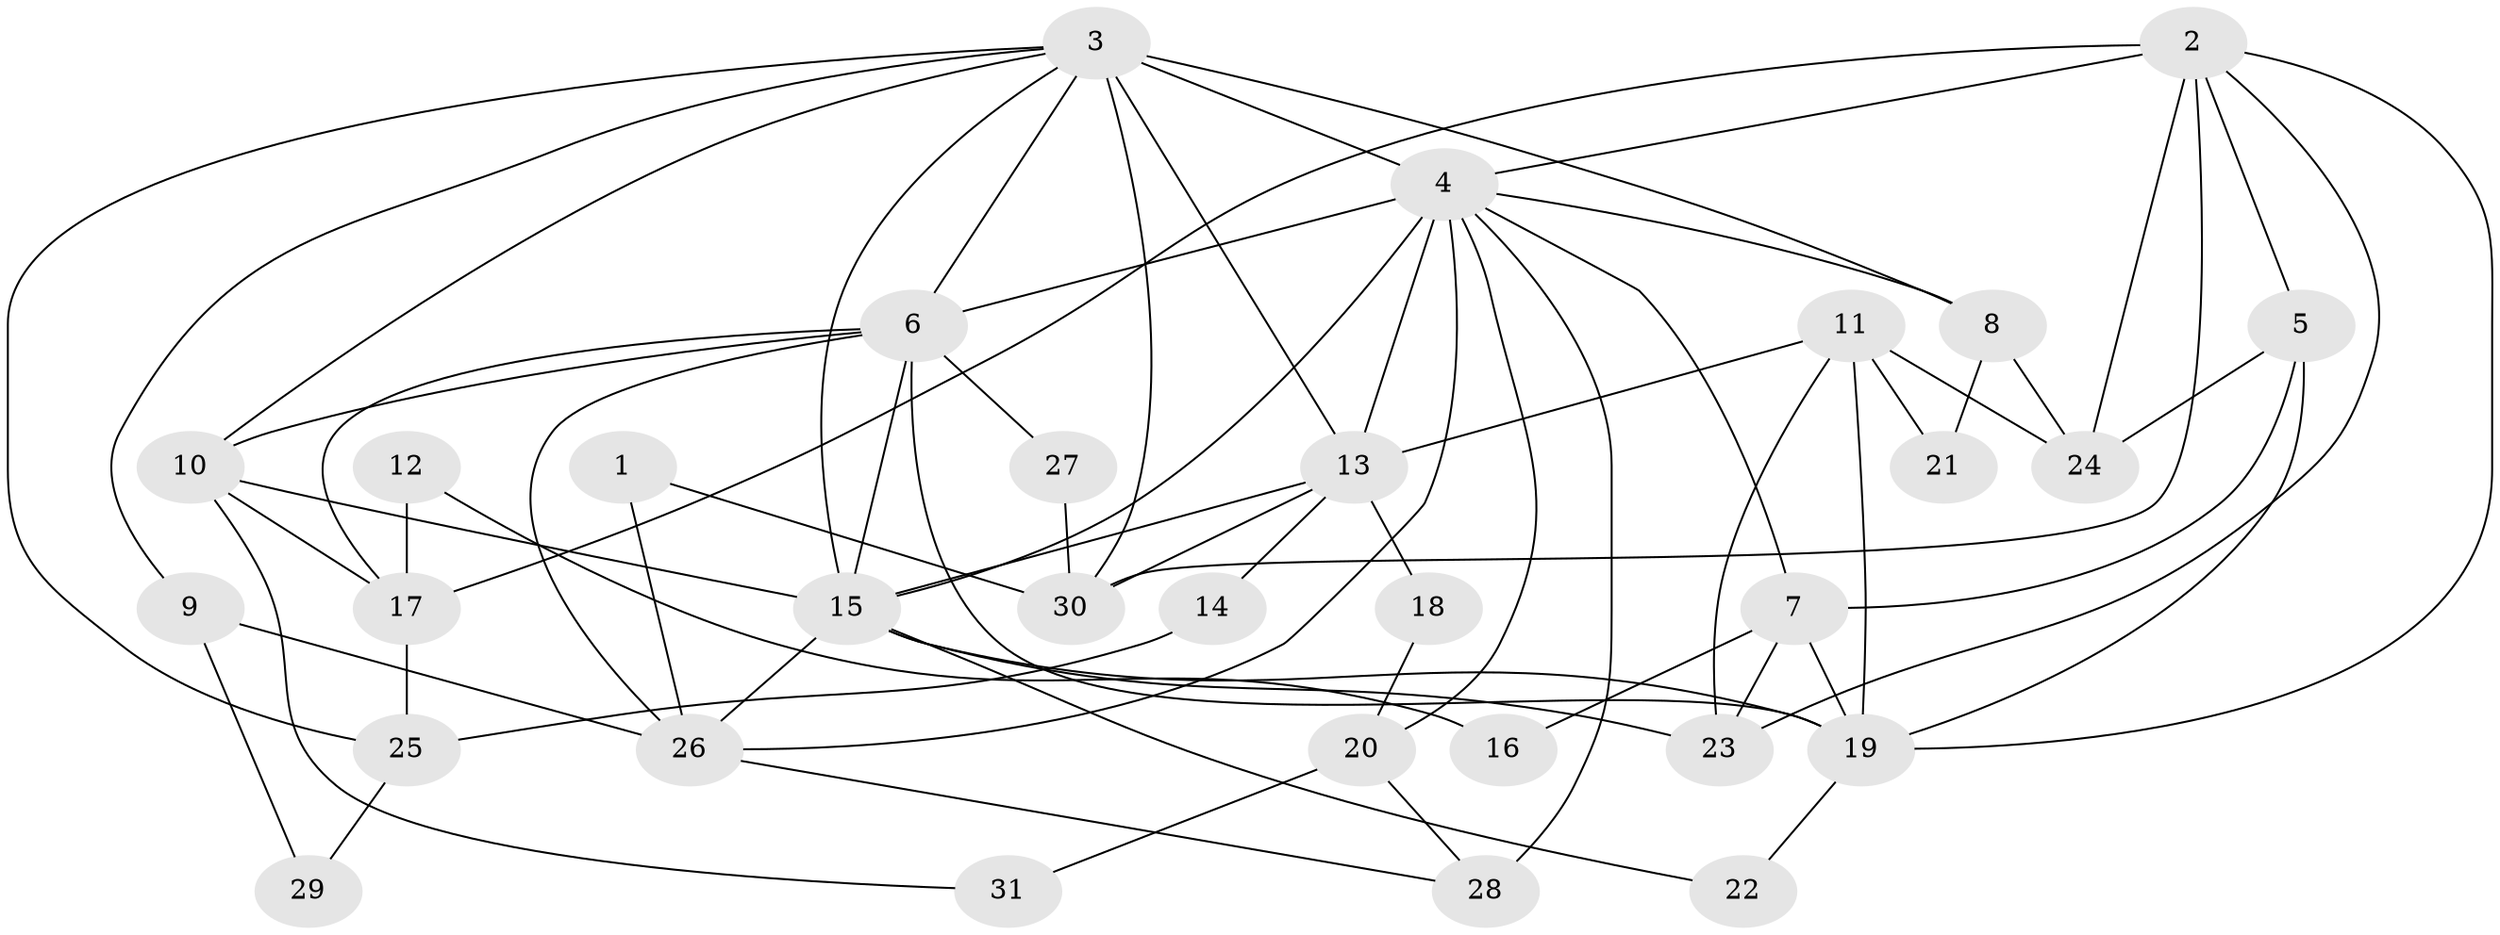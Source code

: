 // original degree distribution, {2: 0.16129032258064516, 6: 0.04838709677419355, 3: 0.14516129032258066, 4: 0.3709677419354839, 5: 0.22580645161290322, 7: 0.04838709677419355}
// Generated by graph-tools (version 1.1) at 2025/36/03/09/25 02:36:22]
// undirected, 31 vertices, 69 edges
graph export_dot {
graph [start="1"]
  node [color=gray90,style=filled];
  1;
  2;
  3;
  4;
  5;
  6;
  7;
  8;
  9;
  10;
  11;
  12;
  13;
  14;
  15;
  16;
  17;
  18;
  19;
  20;
  21;
  22;
  23;
  24;
  25;
  26;
  27;
  28;
  29;
  30;
  31;
  1 -- 26 [weight=1.0];
  1 -- 30 [weight=1.0];
  2 -- 4 [weight=1.0];
  2 -- 5 [weight=1.0];
  2 -- 17 [weight=1.0];
  2 -- 19 [weight=1.0];
  2 -- 23 [weight=1.0];
  2 -- 24 [weight=1.0];
  2 -- 30 [weight=1.0];
  3 -- 4 [weight=2.0];
  3 -- 6 [weight=1.0];
  3 -- 8 [weight=1.0];
  3 -- 9 [weight=1.0];
  3 -- 10 [weight=1.0];
  3 -- 13 [weight=2.0];
  3 -- 15 [weight=1.0];
  3 -- 25 [weight=1.0];
  3 -- 30 [weight=1.0];
  4 -- 6 [weight=2.0];
  4 -- 7 [weight=1.0];
  4 -- 8 [weight=1.0];
  4 -- 13 [weight=1.0];
  4 -- 15 [weight=2.0];
  4 -- 20 [weight=1.0];
  4 -- 26 [weight=1.0];
  4 -- 28 [weight=2.0];
  5 -- 7 [weight=1.0];
  5 -- 19 [weight=1.0];
  5 -- 24 [weight=1.0];
  6 -- 10 [weight=1.0];
  6 -- 15 [weight=2.0];
  6 -- 17 [weight=1.0];
  6 -- 19 [weight=1.0];
  6 -- 26 [weight=1.0];
  6 -- 27 [weight=2.0];
  7 -- 16 [weight=1.0];
  7 -- 19 [weight=2.0];
  7 -- 23 [weight=2.0];
  8 -- 21 [weight=1.0];
  8 -- 24 [weight=1.0];
  9 -- 26 [weight=2.0];
  9 -- 29 [weight=1.0];
  10 -- 15 [weight=2.0];
  10 -- 17 [weight=1.0];
  10 -- 31 [weight=1.0];
  11 -- 13 [weight=1.0];
  11 -- 19 [weight=1.0];
  11 -- 21 [weight=1.0];
  11 -- 23 [weight=1.0];
  11 -- 24 [weight=1.0];
  12 -- 16 [weight=1.0];
  12 -- 17 [weight=2.0];
  13 -- 14 [weight=2.0];
  13 -- 15 [weight=1.0];
  13 -- 18 [weight=1.0];
  13 -- 30 [weight=1.0];
  14 -- 25 [weight=1.0];
  15 -- 19 [weight=1.0];
  15 -- 22 [weight=1.0];
  15 -- 23 [weight=3.0];
  15 -- 26 [weight=2.0];
  17 -- 25 [weight=1.0];
  18 -- 20 [weight=1.0];
  19 -- 22 [weight=1.0];
  20 -- 28 [weight=1.0];
  20 -- 31 [weight=1.0];
  25 -- 29 [weight=1.0];
  26 -- 28 [weight=1.0];
  27 -- 30 [weight=1.0];
}
